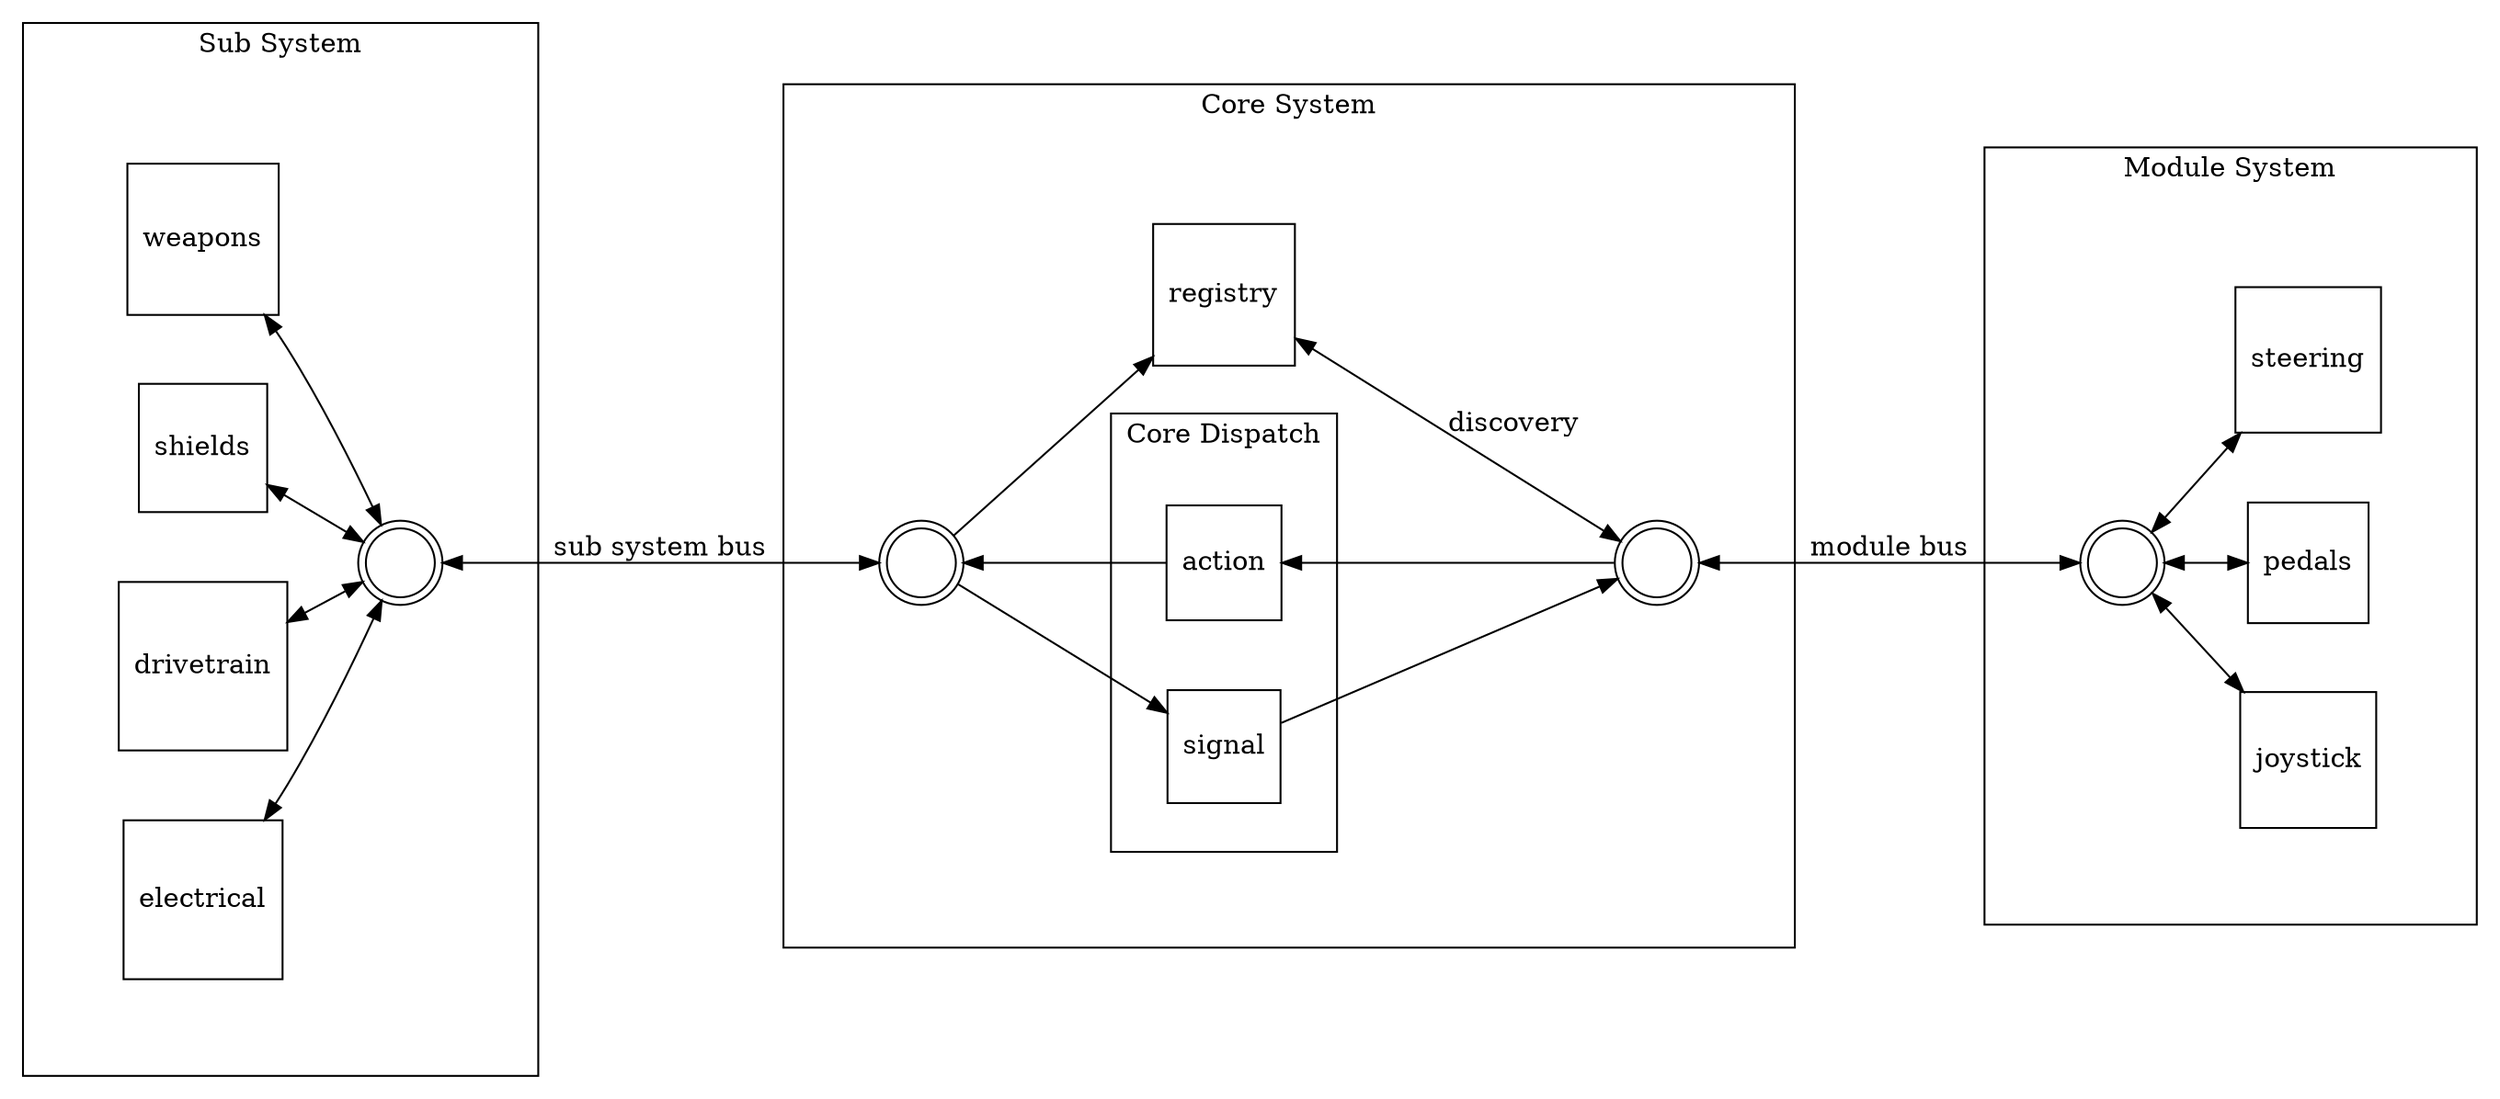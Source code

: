 digraph t {
    nodesep=0.5;
    ranksep=0.5;
    rankdir=LR;
    
    subgraph clusterSubsystem 
    {
        label="Sub System";
        margin=50 

        {
            node [shape="square"]
            rank=same
            weapons;
            shields;
            drivetrain;
            electrical;
        }

        subsystem [label="" shape="doublecircle"]
        edge [arrowtail="normal", dir="both"]
        weapons -> subsystem;
        shields -> subsystem;
        drivetrain -> subsystem;
        electrical -> subsystem; 
    }

    subgraph clusterCore
    {
        label="Core System"
        margin=50
        node [shape="square"]

        coresubbus [label="", shape="doublecircle"]
        coremodulebus [label="", shape="doublecircle"]

        subgraph clusterCoreDispatch 
        {
            label="Core Dispatch"
            margin="25"
            signal
            action
        }
        registry

        coresubbus -> signal
        coresubbus -> registry
        edge [label="discovery"]
        registry -> coremodulebus [dir="both" arrowtail="normal"]
        edge [label=""]
        signal -> coremodulebus
        edge [dir="both" arrowhead="none" arrowtail="normal"]
        action -> coremodulebus
        coresubbus -> action
    }

    subgraph clusterModule
    {
        label="Module System"
        margin=50
        node [shape="square"]
        
        modulebus [label="" shape="doublecircle"]

        {
            rank=same
            joystick
            pedals
            steering         
        }
        
        edge [dir="both" arrowtail="normal"]
        modulebus -> joystick
        modulebus -> pedals
        modulebus -> steering
    }

    subsystem -> coresubbus [label="sub system bus", dir="both", arrowtail="normal"]
    coremodulebus -> modulebus [label="module bus", dir="both", arrowtail="normal"]
}

